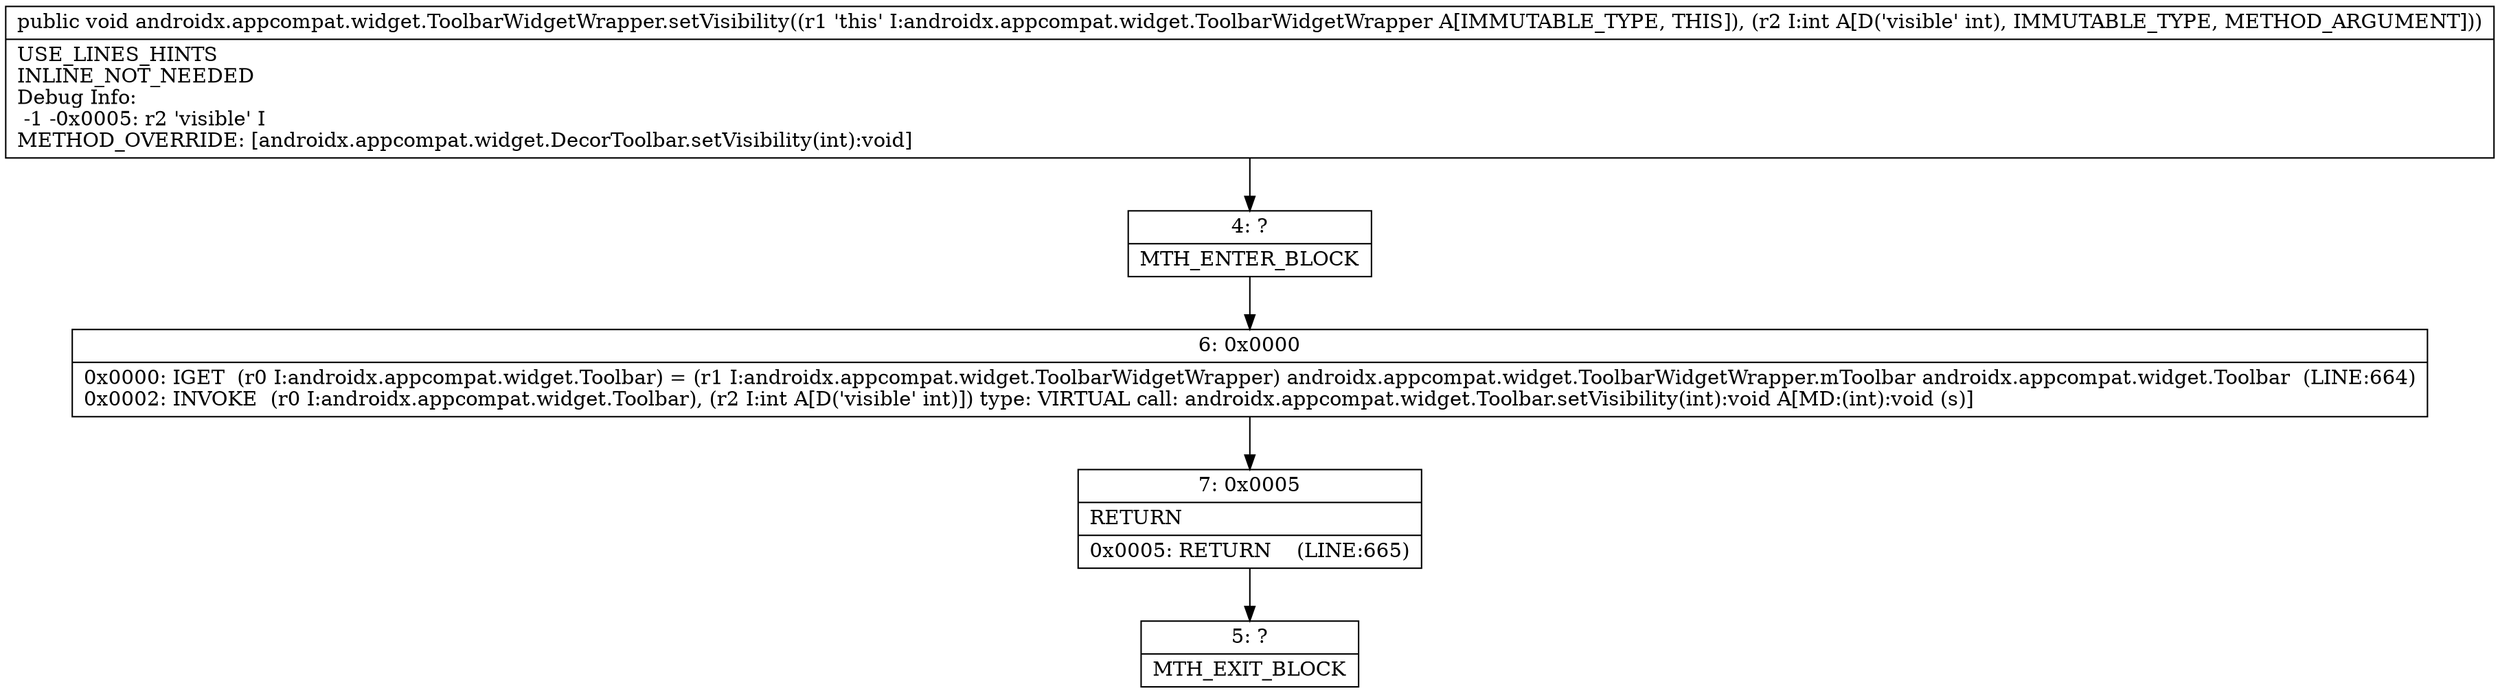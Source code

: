 digraph "CFG forandroidx.appcompat.widget.ToolbarWidgetWrapper.setVisibility(I)V" {
Node_4 [shape=record,label="{4\:\ ?|MTH_ENTER_BLOCK\l}"];
Node_6 [shape=record,label="{6\:\ 0x0000|0x0000: IGET  (r0 I:androidx.appcompat.widget.Toolbar) = (r1 I:androidx.appcompat.widget.ToolbarWidgetWrapper) androidx.appcompat.widget.ToolbarWidgetWrapper.mToolbar androidx.appcompat.widget.Toolbar  (LINE:664)\l0x0002: INVOKE  (r0 I:androidx.appcompat.widget.Toolbar), (r2 I:int A[D('visible' int)]) type: VIRTUAL call: androidx.appcompat.widget.Toolbar.setVisibility(int):void A[MD:(int):void (s)]\l}"];
Node_7 [shape=record,label="{7\:\ 0x0005|RETURN\l|0x0005: RETURN    (LINE:665)\l}"];
Node_5 [shape=record,label="{5\:\ ?|MTH_EXIT_BLOCK\l}"];
MethodNode[shape=record,label="{public void androidx.appcompat.widget.ToolbarWidgetWrapper.setVisibility((r1 'this' I:androidx.appcompat.widget.ToolbarWidgetWrapper A[IMMUTABLE_TYPE, THIS]), (r2 I:int A[D('visible' int), IMMUTABLE_TYPE, METHOD_ARGUMENT]))  | USE_LINES_HINTS\lINLINE_NOT_NEEDED\lDebug Info:\l  \-1 \-0x0005: r2 'visible' I\lMETHOD_OVERRIDE: [androidx.appcompat.widget.DecorToolbar.setVisibility(int):void]\l}"];
MethodNode -> Node_4;Node_4 -> Node_6;
Node_6 -> Node_7;
Node_7 -> Node_5;
}

